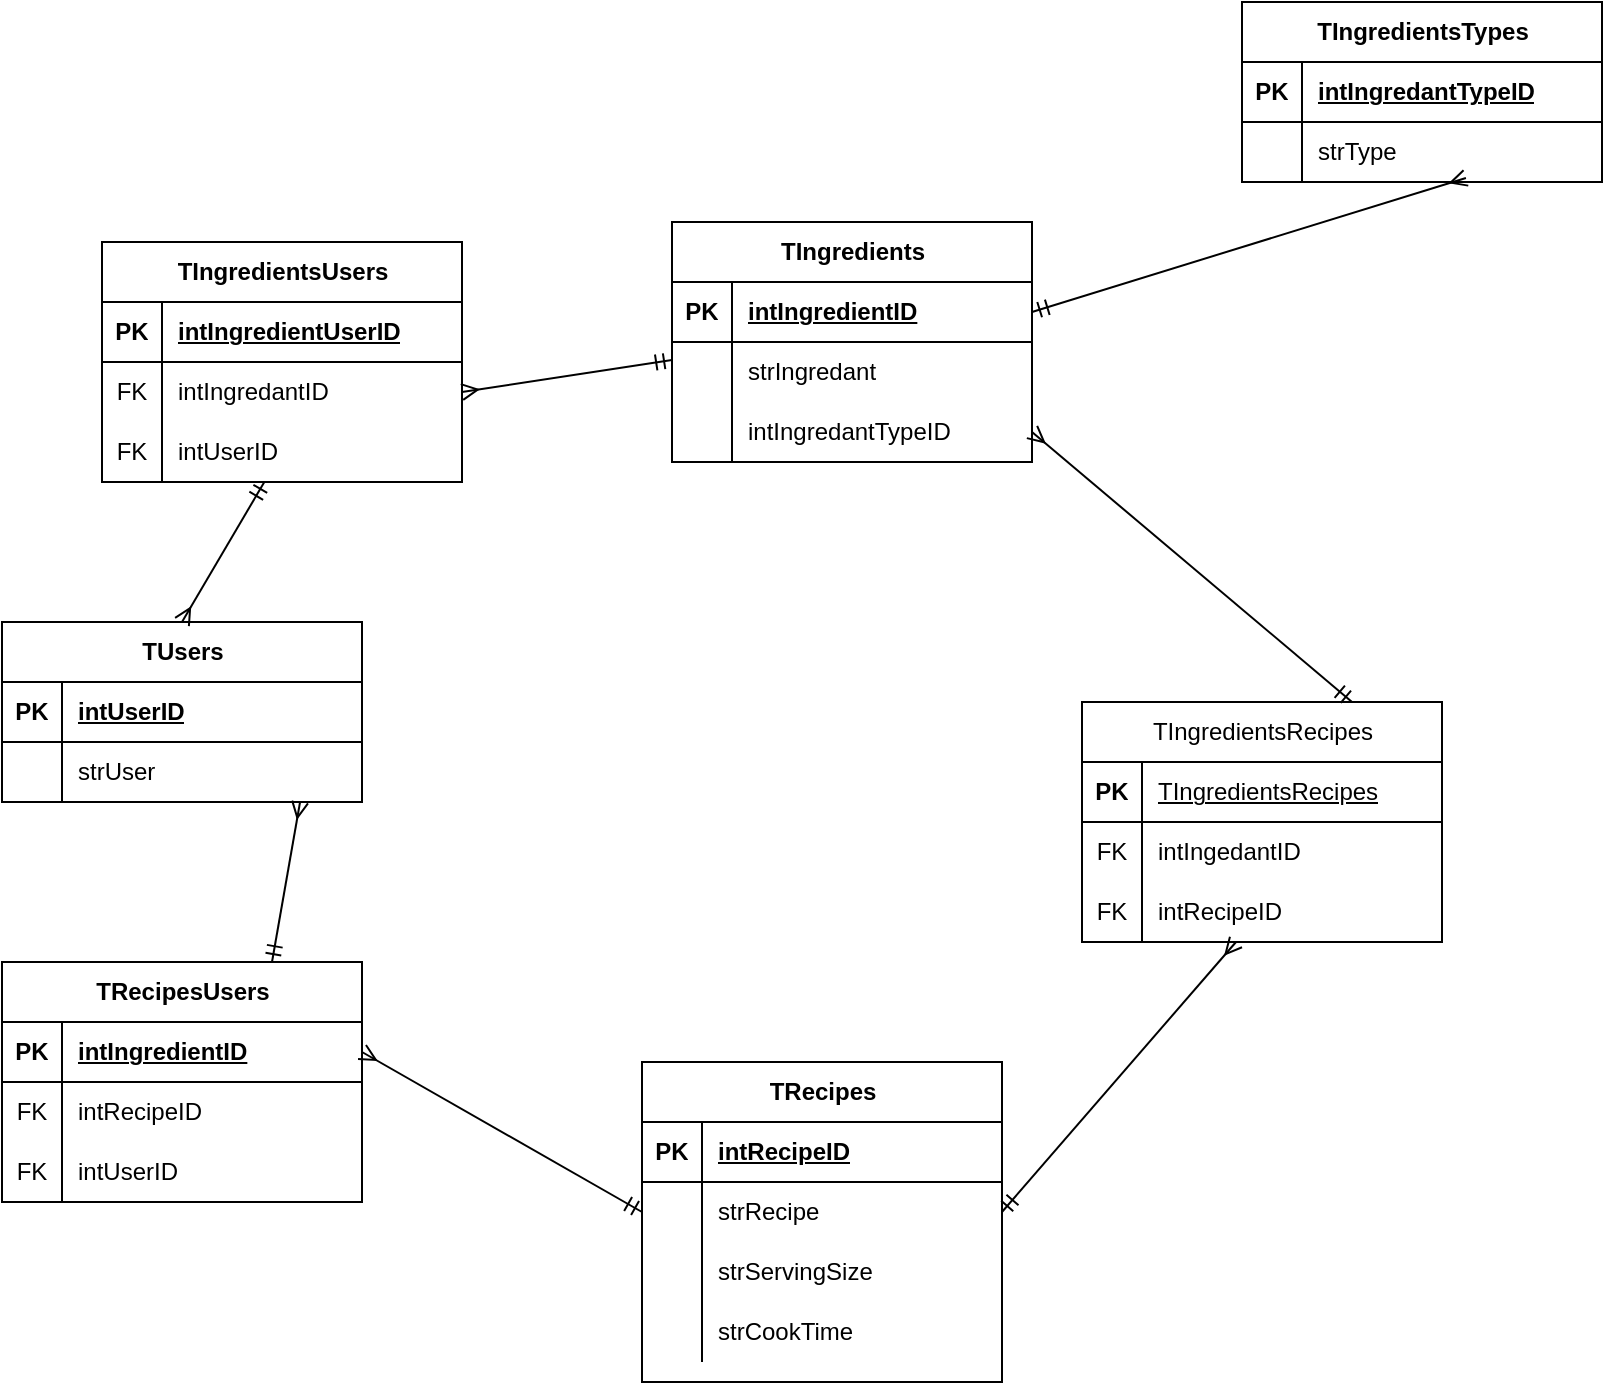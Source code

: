 <mxfile version="24.2.5" type="device">
  <diagram id="R2lEEEUBdFMjLlhIrx00" name="Page-1">
    <mxGraphModel dx="2284" dy="836" grid="1" gridSize="10" guides="1" tooltips="1" connect="1" arrows="1" fold="1" page="1" pageScale="1" pageWidth="850" pageHeight="1100" math="0" shadow="0" extFonts="Permanent Marker^https://fonts.googleapis.com/css?family=Permanent+Marker">
      <root>
        <mxCell id="0" />
        <mxCell id="1" parent="0" />
        <mxCell id="2i8hQBWjTJsPUh_s7TAM-33" value="TIngredients" style="shape=table;startSize=30;container=1;collapsible=1;childLayout=tableLayout;fixedRows=1;rowLines=0;fontStyle=1;align=center;resizeLast=1;html=1;" vertex="1" parent="1">
          <mxGeometry x="245" y="160" width="180" height="120" as="geometry" />
        </mxCell>
        <mxCell id="2i8hQBWjTJsPUh_s7TAM-34" value="" style="shape=tableRow;horizontal=0;startSize=0;swimlaneHead=0;swimlaneBody=0;fillColor=none;collapsible=0;dropTarget=0;points=[[0,0.5],[1,0.5]];portConstraint=eastwest;top=0;left=0;right=0;bottom=1;" vertex="1" parent="2i8hQBWjTJsPUh_s7TAM-33">
          <mxGeometry y="30" width="180" height="30" as="geometry" />
        </mxCell>
        <mxCell id="2i8hQBWjTJsPUh_s7TAM-35" value="PK" style="shape=partialRectangle;connectable=0;fillColor=none;top=0;left=0;bottom=0;right=0;fontStyle=1;overflow=hidden;whiteSpace=wrap;html=1;" vertex="1" parent="2i8hQBWjTJsPUh_s7TAM-34">
          <mxGeometry width="30" height="30" as="geometry">
            <mxRectangle width="30" height="30" as="alternateBounds" />
          </mxGeometry>
        </mxCell>
        <mxCell id="2i8hQBWjTJsPUh_s7TAM-36" value="intIngredientID" style="shape=partialRectangle;connectable=0;fillColor=none;top=0;left=0;bottom=0;right=0;align=left;spacingLeft=6;fontStyle=5;overflow=hidden;whiteSpace=wrap;html=1;" vertex="1" parent="2i8hQBWjTJsPUh_s7TAM-34">
          <mxGeometry x="30" width="150" height="30" as="geometry">
            <mxRectangle width="150" height="30" as="alternateBounds" />
          </mxGeometry>
        </mxCell>
        <mxCell id="2i8hQBWjTJsPUh_s7TAM-37" value="" style="shape=tableRow;horizontal=0;startSize=0;swimlaneHead=0;swimlaneBody=0;fillColor=none;collapsible=0;dropTarget=0;points=[[0,0.5],[1,0.5]];portConstraint=eastwest;top=0;left=0;right=0;bottom=0;" vertex="1" parent="2i8hQBWjTJsPUh_s7TAM-33">
          <mxGeometry y="60" width="180" height="30" as="geometry" />
        </mxCell>
        <mxCell id="2i8hQBWjTJsPUh_s7TAM-38" value="" style="shape=partialRectangle;connectable=0;fillColor=none;top=0;left=0;bottom=0;right=0;editable=1;overflow=hidden;whiteSpace=wrap;html=1;" vertex="1" parent="2i8hQBWjTJsPUh_s7TAM-37">
          <mxGeometry width="30" height="30" as="geometry">
            <mxRectangle width="30" height="30" as="alternateBounds" />
          </mxGeometry>
        </mxCell>
        <mxCell id="2i8hQBWjTJsPUh_s7TAM-39" value="strIngredant" style="shape=partialRectangle;connectable=0;fillColor=none;top=0;left=0;bottom=0;right=0;align=left;spacingLeft=6;overflow=hidden;whiteSpace=wrap;html=1;" vertex="1" parent="2i8hQBWjTJsPUh_s7TAM-37">
          <mxGeometry x="30" width="150" height="30" as="geometry">
            <mxRectangle width="150" height="30" as="alternateBounds" />
          </mxGeometry>
        </mxCell>
        <mxCell id="2i8hQBWjTJsPUh_s7TAM-40" value="" style="shape=tableRow;horizontal=0;startSize=0;swimlaneHead=0;swimlaneBody=0;fillColor=none;collapsible=0;dropTarget=0;points=[[0,0.5],[1,0.5]];portConstraint=eastwest;top=0;left=0;right=0;bottom=0;" vertex="1" parent="2i8hQBWjTJsPUh_s7TAM-33">
          <mxGeometry y="90" width="180" height="30" as="geometry" />
        </mxCell>
        <mxCell id="2i8hQBWjTJsPUh_s7TAM-41" value="" style="shape=partialRectangle;connectable=0;fillColor=none;top=0;left=0;bottom=0;right=0;editable=1;overflow=hidden;whiteSpace=wrap;html=1;" vertex="1" parent="2i8hQBWjTJsPUh_s7TAM-40">
          <mxGeometry width="30" height="30" as="geometry">
            <mxRectangle width="30" height="30" as="alternateBounds" />
          </mxGeometry>
        </mxCell>
        <mxCell id="2i8hQBWjTJsPUh_s7TAM-42" value="intIngredantTypeID" style="shape=partialRectangle;connectable=0;fillColor=none;top=0;left=0;bottom=0;right=0;align=left;spacingLeft=6;overflow=hidden;whiteSpace=wrap;html=1;" vertex="1" parent="2i8hQBWjTJsPUh_s7TAM-40">
          <mxGeometry x="30" width="150" height="30" as="geometry">
            <mxRectangle width="150" height="30" as="alternateBounds" />
          </mxGeometry>
        </mxCell>
        <mxCell id="2i8hQBWjTJsPUh_s7TAM-46" value="TIngredientsTypes" style="shape=table;startSize=30;container=1;collapsible=1;childLayout=tableLayout;fixedRows=1;rowLines=0;fontStyle=1;align=center;resizeLast=1;html=1;" vertex="1" parent="1">
          <mxGeometry x="530" y="50" width="180" height="90" as="geometry" />
        </mxCell>
        <mxCell id="2i8hQBWjTJsPUh_s7TAM-47" value="" style="shape=tableRow;horizontal=0;startSize=0;swimlaneHead=0;swimlaneBody=0;fillColor=none;collapsible=0;dropTarget=0;points=[[0,0.5],[1,0.5]];portConstraint=eastwest;top=0;left=0;right=0;bottom=1;" vertex="1" parent="2i8hQBWjTJsPUh_s7TAM-46">
          <mxGeometry y="30" width="180" height="30" as="geometry" />
        </mxCell>
        <mxCell id="2i8hQBWjTJsPUh_s7TAM-48" value="PK" style="shape=partialRectangle;connectable=0;fillColor=none;top=0;left=0;bottom=0;right=0;fontStyle=1;overflow=hidden;whiteSpace=wrap;html=1;" vertex="1" parent="2i8hQBWjTJsPUh_s7TAM-47">
          <mxGeometry width="30" height="30" as="geometry">
            <mxRectangle width="30" height="30" as="alternateBounds" />
          </mxGeometry>
        </mxCell>
        <mxCell id="2i8hQBWjTJsPUh_s7TAM-49" value="intIngredantTypeID" style="shape=partialRectangle;connectable=0;fillColor=none;top=0;left=0;bottom=0;right=0;align=left;spacingLeft=6;fontStyle=5;overflow=hidden;whiteSpace=wrap;html=1;" vertex="1" parent="2i8hQBWjTJsPUh_s7TAM-47">
          <mxGeometry x="30" width="150" height="30" as="geometry">
            <mxRectangle width="150" height="30" as="alternateBounds" />
          </mxGeometry>
        </mxCell>
        <mxCell id="2i8hQBWjTJsPUh_s7TAM-50" value="" style="shape=tableRow;horizontal=0;startSize=0;swimlaneHead=0;swimlaneBody=0;fillColor=none;collapsible=0;dropTarget=0;points=[[0,0.5],[1,0.5]];portConstraint=eastwest;top=0;left=0;right=0;bottom=0;" vertex="1" parent="2i8hQBWjTJsPUh_s7TAM-46">
          <mxGeometry y="60" width="180" height="30" as="geometry" />
        </mxCell>
        <mxCell id="2i8hQBWjTJsPUh_s7TAM-51" value="" style="shape=partialRectangle;connectable=0;fillColor=none;top=0;left=0;bottom=0;right=0;editable=1;overflow=hidden;whiteSpace=wrap;html=1;" vertex="1" parent="2i8hQBWjTJsPUh_s7TAM-50">
          <mxGeometry width="30" height="30" as="geometry">
            <mxRectangle width="30" height="30" as="alternateBounds" />
          </mxGeometry>
        </mxCell>
        <mxCell id="2i8hQBWjTJsPUh_s7TAM-52" value="strType" style="shape=partialRectangle;connectable=0;fillColor=none;top=0;left=0;bottom=0;right=0;align=left;spacingLeft=6;overflow=hidden;whiteSpace=wrap;html=1;" vertex="1" parent="2i8hQBWjTJsPUh_s7TAM-50">
          <mxGeometry x="30" width="150" height="30" as="geometry">
            <mxRectangle width="150" height="30" as="alternateBounds" />
          </mxGeometry>
        </mxCell>
        <mxCell id="2i8hQBWjTJsPUh_s7TAM-59" value="TIngredientsRecipes" style="shape=table;startSize=30;container=1;collapsible=1;childLayout=tableLayout;fixedRows=1;rowLines=0;fontStyle=0;align=center;resizeLast=1;html=1;" vertex="1" parent="1">
          <mxGeometry x="450" y="400" width="180" height="120" as="geometry" />
        </mxCell>
        <mxCell id="2i8hQBWjTJsPUh_s7TAM-60" value="" style="shape=tableRow;horizontal=0;startSize=0;swimlaneHead=0;swimlaneBody=0;fillColor=none;collapsible=0;dropTarget=0;points=[[0,0.5],[1,0.5]];portConstraint=eastwest;top=0;left=0;right=0;bottom=1;" vertex="1" parent="2i8hQBWjTJsPUh_s7TAM-59">
          <mxGeometry y="30" width="180" height="30" as="geometry" />
        </mxCell>
        <mxCell id="2i8hQBWjTJsPUh_s7TAM-61" value="PK" style="shape=partialRectangle;connectable=0;fillColor=none;top=0;left=0;bottom=0;right=0;fontStyle=1;overflow=hidden;whiteSpace=wrap;html=1;" vertex="1" parent="2i8hQBWjTJsPUh_s7TAM-60">
          <mxGeometry width="30" height="30" as="geometry">
            <mxRectangle width="30" height="30" as="alternateBounds" />
          </mxGeometry>
        </mxCell>
        <mxCell id="2i8hQBWjTJsPUh_s7TAM-62" value="&lt;span style=&quot;text-align: center;&quot;&gt;&lt;span style=&quot;font-weight: 400; text-wrap: nowrap;&quot;&gt;TIngredientsRecipes&lt;/span&gt;&lt;/span&gt;" style="shape=partialRectangle;connectable=0;fillColor=none;top=0;left=0;bottom=0;right=0;align=left;spacingLeft=6;fontStyle=5;overflow=hidden;whiteSpace=wrap;html=1;" vertex="1" parent="2i8hQBWjTJsPUh_s7TAM-60">
          <mxGeometry x="30" width="150" height="30" as="geometry">
            <mxRectangle width="150" height="30" as="alternateBounds" />
          </mxGeometry>
        </mxCell>
        <mxCell id="2i8hQBWjTJsPUh_s7TAM-63" value="" style="shape=tableRow;horizontal=0;startSize=0;swimlaneHead=0;swimlaneBody=0;fillColor=none;collapsible=0;dropTarget=0;points=[[0,0.5],[1,0.5]];portConstraint=eastwest;top=0;left=0;right=0;bottom=0;" vertex="1" parent="2i8hQBWjTJsPUh_s7TAM-59">
          <mxGeometry y="60" width="180" height="30" as="geometry" />
        </mxCell>
        <mxCell id="2i8hQBWjTJsPUh_s7TAM-64" value="FK" style="shape=partialRectangle;connectable=0;fillColor=none;top=0;left=0;bottom=0;right=0;editable=1;overflow=hidden;whiteSpace=wrap;html=1;" vertex="1" parent="2i8hQBWjTJsPUh_s7TAM-63">
          <mxGeometry width="30" height="30" as="geometry">
            <mxRectangle width="30" height="30" as="alternateBounds" />
          </mxGeometry>
        </mxCell>
        <mxCell id="2i8hQBWjTJsPUh_s7TAM-65" value="intIngedantID" style="shape=partialRectangle;connectable=0;fillColor=none;top=0;left=0;bottom=0;right=0;align=left;spacingLeft=6;overflow=hidden;whiteSpace=wrap;html=1;" vertex="1" parent="2i8hQBWjTJsPUh_s7TAM-63">
          <mxGeometry x="30" width="150" height="30" as="geometry">
            <mxRectangle width="150" height="30" as="alternateBounds" />
          </mxGeometry>
        </mxCell>
        <mxCell id="2i8hQBWjTJsPUh_s7TAM-66" value="" style="shape=tableRow;horizontal=0;startSize=0;swimlaneHead=0;swimlaneBody=0;fillColor=none;collapsible=0;dropTarget=0;points=[[0,0.5],[1,0.5]];portConstraint=eastwest;top=0;left=0;right=0;bottom=0;" vertex="1" parent="2i8hQBWjTJsPUh_s7TAM-59">
          <mxGeometry y="90" width="180" height="30" as="geometry" />
        </mxCell>
        <mxCell id="2i8hQBWjTJsPUh_s7TAM-67" value="FK" style="shape=partialRectangle;connectable=0;fillColor=none;top=0;left=0;bottom=0;right=0;editable=1;overflow=hidden;whiteSpace=wrap;html=1;" vertex="1" parent="2i8hQBWjTJsPUh_s7TAM-66">
          <mxGeometry width="30" height="30" as="geometry">
            <mxRectangle width="30" height="30" as="alternateBounds" />
          </mxGeometry>
        </mxCell>
        <mxCell id="2i8hQBWjTJsPUh_s7TAM-68" value="intRecipeID" style="shape=partialRectangle;connectable=0;fillColor=none;top=0;left=0;bottom=0;right=0;align=left;spacingLeft=6;overflow=hidden;whiteSpace=wrap;html=1;" vertex="1" parent="2i8hQBWjTJsPUh_s7TAM-66">
          <mxGeometry x="30" width="150" height="30" as="geometry">
            <mxRectangle width="150" height="30" as="alternateBounds" />
          </mxGeometry>
        </mxCell>
        <mxCell id="2i8hQBWjTJsPUh_s7TAM-72" value="TRecipes" style="shape=table;startSize=30;container=1;collapsible=1;childLayout=tableLayout;fixedRows=1;rowLines=0;fontStyle=1;align=center;resizeLast=1;html=1;" vertex="1" parent="1">
          <mxGeometry x="230" y="580" width="180" height="160" as="geometry" />
        </mxCell>
        <mxCell id="2i8hQBWjTJsPUh_s7TAM-73" value="" style="shape=tableRow;horizontal=0;startSize=0;swimlaneHead=0;swimlaneBody=0;fillColor=none;collapsible=0;dropTarget=0;points=[[0,0.5],[1,0.5]];portConstraint=eastwest;top=0;left=0;right=0;bottom=1;" vertex="1" parent="2i8hQBWjTJsPUh_s7TAM-72">
          <mxGeometry y="30" width="180" height="30" as="geometry" />
        </mxCell>
        <mxCell id="2i8hQBWjTJsPUh_s7TAM-74" value="PK" style="shape=partialRectangle;connectable=0;fillColor=none;top=0;left=0;bottom=0;right=0;fontStyle=1;overflow=hidden;whiteSpace=wrap;html=1;" vertex="1" parent="2i8hQBWjTJsPUh_s7TAM-73">
          <mxGeometry width="30" height="30" as="geometry">
            <mxRectangle width="30" height="30" as="alternateBounds" />
          </mxGeometry>
        </mxCell>
        <mxCell id="2i8hQBWjTJsPUh_s7TAM-75" value="intRecipeID" style="shape=partialRectangle;connectable=0;fillColor=none;top=0;left=0;bottom=0;right=0;align=left;spacingLeft=6;fontStyle=5;overflow=hidden;whiteSpace=wrap;html=1;" vertex="1" parent="2i8hQBWjTJsPUh_s7TAM-73">
          <mxGeometry x="30" width="150" height="30" as="geometry">
            <mxRectangle width="150" height="30" as="alternateBounds" />
          </mxGeometry>
        </mxCell>
        <mxCell id="2i8hQBWjTJsPUh_s7TAM-76" value="" style="shape=tableRow;horizontal=0;startSize=0;swimlaneHead=0;swimlaneBody=0;fillColor=none;collapsible=0;dropTarget=0;points=[[0,0.5],[1,0.5]];portConstraint=eastwest;top=0;left=0;right=0;bottom=0;" vertex="1" parent="2i8hQBWjTJsPUh_s7TAM-72">
          <mxGeometry y="60" width="180" height="30" as="geometry" />
        </mxCell>
        <mxCell id="2i8hQBWjTJsPUh_s7TAM-77" value="" style="shape=partialRectangle;connectable=0;fillColor=none;top=0;left=0;bottom=0;right=0;editable=1;overflow=hidden;whiteSpace=wrap;html=1;" vertex="1" parent="2i8hQBWjTJsPUh_s7TAM-76">
          <mxGeometry width="30" height="30" as="geometry">
            <mxRectangle width="30" height="30" as="alternateBounds" />
          </mxGeometry>
        </mxCell>
        <mxCell id="2i8hQBWjTJsPUh_s7TAM-78" value="strRecipe" style="shape=partialRectangle;connectable=0;fillColor=none;top=0;left=0;bottom=0;right=0;align=left;spacingLeft=6;overflow=hidden;whiteSpace=wrap;html=1;" vertex="1" parent="2i8hQBWjTJsPUh_s7TAM-76">
          <mxGeometry x="30" width="150" height="30" as="geometry">
            <mxRectangle width="150" height="30" as="alternateBounds" />
          </mxGeometry>
        </mxCell>
        <mxCell id="2i8hQBWjTJsPUh_s7TAM-79" value="" style="shape=tableRow;horizontal=0;startSize=0;swimlaneHead=0;swimlaneBody=0;fillColor=none;collapsible=0;dropTarget=0;points=[[0,0.5],[1,0.5]];portConstraint=eastwest;top=0;left=0;right=0;bottom=0;" vertex="1" parent="2i8hQBWjTJsPUh_s7TAM-72">
          <mxGeometry y="90" width="180" height="30" as="geometry" />
        </mxCell>
        <mxCell id="2i8hQBWjTJsPUh_s7TAM-80" value="" style="shape=partialRectangle;connectable=0;fillColor=none;top=0;left=0;bottom=0;right=0;editable=1;overflow=hidden;whiteSpace=wrap;html=1;" vertex="1" parent="2i8hQBWjTJsPUh_s7TAM-79">
          <mxGeometry width="30" height="30" as="geometry">
            <mxRectangle width="30" height="30" as="alternateBounds" />
          </mxGeometry>
        </mxCell>
        <mxCell id="2i8hQBWjTJsPUh_s7TAM-81" value="strServingSize" style="shape=partialRectangle;connectable=0;fillColor=none;top=0;left=0;bottom=0;right=0;align=left;spacingLeft=6;overflow=hidden;whiteSpace=wrap;html=1;" vertex="1" parent="2i8hQBWjTJsPUh_s7TAM-79">
          <mxGeometry x="30" width="150" height="30" as="geometry">
            <mxRectangle width="150" height="30" as="alternateBounds" />
          </mxGeometry>
        </mxCell>
        <mxCell id="2i8hQBWjTJsPUh_s7TAM-82" value="" style="shape=tableRow;horizontal=0;startSize=0;swimlaneHead=0;swimlaneBody=0;fillColor=none;collapsible=0;dropTarget=0;points=[[0,0.5],[1,0.5]];portConstraint=eastwest;top=0;left=0;right=0;bottom=0;" vertex="1" parent="2i8hQBWjTJsPUh_s7TAM-72">
          <mxGeometry y="120" width="180" height="30" as="geometry" />
        </mxCell>
        <mxCell id="2i8hQBWjTJsPUh_s7TAM-83" value="" style="shape=partialRectangle;connectable=0;fillColor=none;top=0;left=0;bottom=0;right=0;editable=1;overflow=hidden;whiteSpace=wrap;html=1;" vertex="1" parent="2i8hQBWjTJsPUh_s7TAM-82">
          <mxGeometry width="30" height="30" as="geometry">
            <mxRectangle width="30" height="30" as="alternateBounds" />
          </mxGeometry>
        </mxCell>
        <mxCell id="2i8hQBWjTJsPUh_s7TAM-84" value="strCookTime" style="shape=partialRectangle;connectable=0;fillColor=none;top=0;left=0;bottom=0;right=0;align=left;spacingLeft=6;overflow=hidden;whiteSpace=wrap;html=1;" vertex="1" parent="2i8hQBWjTJsPUh_s7TAM-82">
          <mxGeometry x="30" width="150" height="30" as="geometry">
            <mxRectangle width="150" height="30" as="alternateBounds" />
          </mxGeometry>
        </mxCell>
        <mxCell id="2i8hQBWjTJsPUh_s7TAM-85" value="TUsers" style="shape=table;startSize=30;container=1;collapsible=1;childLayout=tableLayout;fixedRows=1;rowLines=0;fontStyle=1;align=center;resizeLast=1;html=1;" vertex="1" parent="1">
          <mxGeometry x="-90" y="360" width="180" height="90" as="geometry" />
        </mxCell>
        <mxCell id="2i8hQBWjTJsPUh_s7TAM-86" value="" style="shape=tableRow;horizontal=0;startSize=0;swimlaneHead=0;swimlaneBody=0;fillColor=none;collapsible=0;dropTarget=0;points=[[0,0.5],[1,0.5]];portConstraint=eastwest;top=0;left=0;right=0;bottom=1;" vertex="1" parent="2i8hQBWjTJsPUh_s7TAM-85">
          <mxGeometry y="30" width="180" height="30" as="geometry" />
        </mxCell>
        <mxCell id="2i8hQBWjTJsPUh_s7TAM-87" value="PK" style="shape=partialRectangle;connectable=0;fillColor=none;top=0;left=0;bottom=0;right=0;fontStyle=1;overflow=hidden;whiteSpace=wrap;html=1;" vertex="1" parent="2i8hQBWjTJsPUh_s7TAM-86">
          <mxGeometry width="30" height="30" as="geometry">
            <mxRectangle width="30" height="30" as="alternateBounds" />
          </mxGeometry>
        </mxCell>
        <mxCell id="2i8hQBWjTJsPUh_s7TAM-88" value="intUserID" style="shape=partialRectangle;connectable=0;fillColor=none;top=0;left=0;bottom=0;right=0;align=left;spacingLeft=6;fontStyle=5;overflow=hidden;whiteSpace=wrap;html=1;" vertex="1" parent="2i8hQBWjTJsPUh_s7TAM-86">
          <mxGeometry x="30" width="150" height="30" as="geometry">
            <mxRectangle width="150" height="30" as="alternateBounds" />
          </mxGeometry>
        </mxCell>
        <mxCell id="2i8hQBWjTJsPUh_s7TAM-89" value="" style="shape=tableRow;horizontal=0;startSize=0;swimlaneHead=0;swimlaneBody=0;fillColor=none;collapsible=0;dropTarget=0;points=[[0,0.5],[1,0.5]];portConstraint=eastwest;top=0;left=0;right=0;bottom=0;" vertex="1" parent="2i8hQBWjTJsPUh_s7TAM-85">
          <mxGeometry y="60" width="180" height="30" as="geometry" />
        </mxCell>
        <mxCell id="2i8hQBWjTJsPUh_s7TAM-90" value="" style="shape=partialRectangle;connectable=0;fillColor=none;top=0;left=0;bottom=0;right=0;editable=1;overflow=hidden;whiteSpace=wrap;html=1;" vertex="1" parent="2i8hQBWjTJsPUh_s7TAM-89">
          <mxGeometry width="30" height="30" as="geometry">
            <mxRectangle width="30" height="30" as="alternateBounds" />
          </mxGeometry>
        </mxCell>
        <mxCell id="2i8hQBWjTJsPUh_s7TAM-91" value="strUser" style="shape=partialRectangle;connectable=0;fillColor=none;top=0;left=0;bottom=0;right=0;align=left;spacingLeft=6;overflow=hidden;whiteSpace=wrap;html=1;" vertex="1" parent="2i8hQBWjTJsPUh_s7TAM-89">
          <mxGeometry x="30" width="150" height="30" as="geometry">
            <mxRectangle width="150" height="30" as="alternateBounds" />
          </mxGeometry>
        </mxCell>
        <mxCell id="2i8hQBWjTJsPUh_s7TAM-98" value="TIngredientsUsers" style="shape=table;startSize=30;container=1;collapsible=1;childLayout=tableLayout;fixedRows=1;rowLines=0;fontStyle=1;align=center;resizeLast=1;html=1;" vertex="1" parent="1">
          <mxGeometry x="-40" y="170" width="180" height="120" as="geometry" />
        </mxCell>
        <mxCell id="2i8hQBWjTJsPUh_s7TAM-99" value="" style="shape=tableRow;horizontal=0;startSize=0;swimlaneHead=0;swimlaneBody=0;fillColor=none;collapsible=0;dropTarget=0;points=[[0,0.5],[1,0.5]];portConstraint=eastwest;top=0;left=0;right=0;bottom=1;" vertex="1" parent="2i8hQBWjTJsPUh_s7TAM-98">
          <mxGeometry y="30" width="180" height="30" as="geometry" />
        </mxCell>
        <mxCell id="2i8hQBWjTJsPUh_s7TAM-100" value="PK" style="shape=partialRectangle;connectable=0;fillColor=none;top=0;left=0;bottom=0;right=0;fontStyle=1;overflow=hidden;whiteSpace=wrap;html=1;" vertex="1" parent="2i8hQBWjTJsPUh_s7TAM-99">
          <mxGeometry width="30" height="30" as="geometry">
            <mxRectangle width="30" height="30" as="alternateBounds" />
          </mxGeometry>
        </mxCell>
        <mxCell id="2i8hQBWjTJsPUh_s7TAM-101" value="intIngredientUserID" style="shape=partialRectangle;connectable=0;fillColor=none;top=0;left=0;bottom=0;right=0;align=left;spacingLeft=6;fontStyle=5;overflow=hidden;whiteSpace=wrap;html=1;" vertex="1" parent="2i8hQBWjTJsPUh_s7TAM-99">
          <mxGeometry x="30" width="150" height="30" as="geometry">
            <mxRectangle width="150" height="30" as="alternateBounds" />
          </mxGeometry>
        </mxCell>
        <mxCell id="2i8hQBWjTJsPUh_s7TAM-102" value="" style="shape=tableRow;horizontal=0;startSize=0;swimlaneHead=0;swimlaneBody=0;fillColor=none;collapsible=0;dropTarget=0;points=[[0,0.5],[1,0.5]];portConstraint=eastwest;top=0;left=0;right=0;bottom=0;" vertex="1" parent="2i8hQBWjTJsPUh_s7TAM-98">
          <mxGeometry y="60" width="180" height="30" as="geometry" />
        </mxCell>
        <mxCell id="2i8hQBWjTJsPUh_s7TAM-103" value="FK" style="shape=partialRectangle;connectable=0;fillColor=none;top=0;left=0;bottom=0;right=0;editable=1;overflow=hidden;whiteSpace=wrap;html=1;" vertex="1" parent="2i8hQBWjTJsPUh_s7TAM-102">
          <mxGeometry width="30" height="30" as="geometry">
            <mxRectangle width="30" height="30" as="alternateBounds" />
          </mxGeometry>
        </mxCell>
        <mxCell id="2i8hQBWjTJsPUh_s7TAM-104" value="intIngredantID" style="shape=partialRectangle;connectable=0;fillColor=none;top=0;left=0;bottom=0;right=0;align=left;spacingLeft=6;overflow=hidden;whiteSpace=wrap;html=1;" vertex="1" parent="2i8hQBWjTJsPUh_s7TAM-102">
          <mxGeometry x="30" width="150" height="30" as="geometry">
            <mxRectangle width="150" height="30" as="alternateBounds" />
          </mxGeometry>
        </mxCell>
        <mxCell id="2i8hQBWjTJsPUh_s7TAM-105" value="" style="shape=tableRow;horizontal=0;startSize=0;swimlaneHead=0;swimlaneBody=0;fillColor=none;collapsible=0;dropTarget=0;points=[[0,0.5],[1,0.5]];portConstraint=eastwest;top=0;left=0;right=0;bottom=0;" vertex="1" parent="2i8hQBWjTJsPUh_s7TAM-98">
          <mxGeometry y="90" width="180" height="30" as="geometry" />
        </mxCell>
        <mxCell id="2i8hQBWjTJsPUh_s7TAM-106" value="FK" style="shape=partialRectangle;connectable=0;fillColor=none;top=0;left=0;bottom=0;right=0;editable=1;overflow=hidden;whiteSpace=wrap;html=1;" vertex="1" parent="2i8hQBWjTJsPUh_s7TAM-105">
          <mxGeometry width="30" height="30" as="geometry">
            <mxRectangle width="30" height="30" as="alternateBounds" />
          </mxGeometry>
        </mxCell>
        <mxCell id="2i8hQBWjTJsPUh_s7TAM-107" value="intUserID" style="shape=partialRectangle;connectable=0;fillColor=none;top=0;left=0;bottom=0;right=0;align=left;spacingLeft=6;overflow=hidden;whiteSpace=wrap;html=1;" vertex="1" parent="2i8hQBWjTJsPUh_s7TAM-105">
          <mxGeometry x="30" width="150" height="30" as="geometry">
            <mxRectangle width="150" height="30" as="alternateBounds" />
          </mxGeometry>
        </mxCell>
        <mxCell id="2i8hQBWjTJsPUh_s7TAM-108" value="TRecipesUsers" style="shape=table;startSize=30;container=1;collapsible=1;childLayout=tableLayout;fixedRows=1;rowLines=0;fontStyle=1;align=center;resizeLast=1;html=1;" vertex="1" parent="1">
          <mxGeometry x="-90" y="530" width="180" height="120" as="geometry" />
        </mxCell>
        <mxCell id="2i8hQBWjTJsPUh_s7TAM-109" value="" style="shape=tableRow;horizontal=0;startSize=0;swimlaneHead=0;swimlaneBody=0;fillColor=none;collapsible=0;dropTarget=0;points=[[0,0.5],[1,0.5]];portConstraint=eastwest;top=0;left=0;right=0;bottom=1;" vertex="1" parent="2i8hQBWjTJsPUh_s7TAM-108">
          <mxGeometry y="30" width="180" height="30" as="geometry" />
        </mxCell>
        <mxCell id="2i8hQBWjTJsPUh_s7TAM-110" value="PK" style="shape=partialRectangle;connectable=0;fillColor=none;top=0;left=0;bottom=0;right=0;fontStyle=1;overflow=hidden;whiteSpace=wrap;html=1;" vertex="1" parent="2i8hQBWjTJsPUh_s7TAM-109">
          <mxGeometry width="30" height="30" as="geometry">
            <mxRectangle width="30" height="30" as="alternateBounds" />
          </mxGeometry>
        </mxCell>
        <mxCell id="2i8hQBWjTJsPUh_s7TAM-111" value="intIngredientID" style="shape=partialRectangle;connectable=0;fillColor=none;top=0;left=0;bottom=0;right=0;align=left;spacingLeft=6;fontStyle=5;overflow=hidden;whiteSpace=wrap;html=1;" vertex="1" parent="2i8hQBWjTJsPUh_s7TAM-109">
          <mxGeometry x="30" width="150" height="30" as="geometry">
            <mxRectangle width="150" height="30" as="alternateBounds" />
          </mxGeometry>
        </mxCell>
        <mxCell id="2i8hQBWjTJsPUh_s7TAM-112" value="" style="shape=tableRow;horizontal=0;startSize=0;swimlaneHead=0;swimlaneBody=0;fillColor=none;collapsible=0;dropTarget=0;points=[[0,0.5],[1,0.5]];portConstraint=eastwest;top=0;left=0;right=0;bottom=0;" vertex="1" parent="2i8hQBWjTJsPUh_s7TAM-108">
          <mxGeometry y="60" width="180" height="30" as="geometry" />
        </mxCell>
        <mxCell id="2i8hQBWjTJsPUh_s7TAM-113" value="FK" style="shape=partialRectangle;connectable=0;fillColor=none;top=0;left=0;bottom=0;right=0;editable=1;overflow=hidden;whiteSpace=wrap;html=1;" vertex="1" parent="2i8hQBWjTJsPUh_s7TAM-112">
          <mxGeometry width="30" height="30" as="geometry">
            <mxRectangle width="30" height="30" as="alternateBounds" />
          </mxGeometry>
        </mxCell>
        <mxCell id="2i8hQBWjTJsPUh_s7TAM-114" value="intRecipeID" style="shape=partialRectangle;connectable=0;fillColor=none;top=0;left=0;bottom=0;right=0;align=left;spacingLeft=6;overflow=hidden;whiteSpace=wrap;html=1;" vertex="1" parent="2i8hQBWjTJsPUh_s7TAM-112">
          <mxGeometry x="30" width="150" height="30" as="geometry">
            <mxRectangle width="150" height="30" as="alternateBounds" />
          </mxGeometry>
        </mxCell>
        <mxCell id="2i8hQBWjTJsPUh_s7TAM-115" value="" style="shape=tableRow;horizontal=0;startSize=0;swimlaneHead=0;swimlaneBody=0;fillColor=none;collapsible=0;dropTarget=0;points=[[0,0.5],[1,0.5]];portConstraint=eastwest;top=0;left=0;right=0;bottom=0;" vertex="1" parent="2i8hQBWjTJsPUh_s7TAM-108">
          <mxGeometry y="90" width="180" height="30" as="geometry" />
        </mxCell>
        <mxCell id="2i8hQBWjTJsPUh_s7TAM-116" value="FK" style="shape=partialRectangle;connectable=0;fillColor=none;top=0;left=0;bottom=0;right=0;editable=1;overflow=hidden;whiteSpace=wrap;html=1;" vertex="1" parent="2i8hQBWjTJsPUh_s7TAM-115">
          <mxGeometry width="30" height="30" as="geometry">
            <mxRectangle width="30" height="30" as="alternateBounds" />
          </mxGeometry>
        </mxCell>
        <mxCell id="2i8hQBWjTJsPUh_s7TAM-117" value="intUserID" style="shape=partialRectangle;connectable=0;fillColor=none;top=0;left=0;bottom=0;right=0;align=left;spacingLeft=6;overflow=hidden;whiteSpace=wrap;html=1;" vertex="1" parent="2i8hQBWjTJsPUh_s7TAM-115">
          <mxGeometry x="30" width="150" height="30" as="geometry">
            <mxRectangle width="150" height="30" as="alternateBounds" />
          </mxGeometry>
        </mxCell>
        <mxCell id="2i8hQBWjTJsPUh_s7TAM-122" style="rounded=0;orthogonalLoop=1;jettySize=auto;html=1;exitX=0.622;exitY=0.933;exitDx=0;exitDy=0;entryX=1;entryY=0.5;entryDx=0;entryDy=0;startArrow=ERmany;startFill=0;endArrow=ERmandOne;endFill=0;exitPerimeter=0;" edge="1" parent="1" source="2i8hQBWjTJsPUh_s7TAM-50" target="2i8hQBWjTJsPUh_s7TAM-34">
          <mxGeometry relative="1" as="geometry" />
        </mxCell>
        <mxCell id="2i8hQBWjTJsPUh_s7TAM-123" style="rounded=0;orthogonalLoop=1;jettySize=auto;html=1;exitX=1;exitY=0.5;exitDx=0;exitDy=0;startArrow=ERmany;startFill=0;endArrow=ERmandOne;endFill=0;entryX=0.75;entryY=0;entryDx=0;entryDy=0;" edge="1" parent="1" source="2i8hQBWjTJsPUh_s7TAM-40" target="2i8hQBWjTJsPUh_s7TAM-59">
          <mxGeometry relative="1" as="geometry">
            <mxPoint x="620" y="465" as="sourcePoint" />
            <mxPoint x="714.98" y="480" as="targetPoint" />
          </mxGeometry>
        </mxCell>
        <mxCell id="2i8hQBWjTJsPUh_s7TAM-124" style="rounded=0;orthogonalLoop=1;jettySize=auto;html=1;startArrow=ERmany;startFill=0;endArrow=ERmandOne;endFill=0;entryX=1;entryY=0.5;entryDx=0;entryDy=0;" edge="1" parent="1" source="2i8hQBWjTJsPUh_s7TAM-66" target="2i8hQBWjTJsPUh_s7TAM-76">
          <mxGeometry relative="1" as="geometry">
            <mxPoint x="550" y="550" as="sourcePoint" />
            <mxPoint x="655" y="630" as="targetPoint" />
          </mxGeometry>
        </mxCell>
        <mxCell id="2i8hQBWjTJsPUh_s7TAM-125" style="rounded=0;orthogonalLoop=1;jettySize=auto;html=1;startArrow=ERmany;startFill=0;endArrow=ERmandOne;endFill=0;exitX=0.828;exitY=1;exitDx=0;exitDy=0;exitPerimeter=0;entryX=0.75;entryY=0;entryDx=0;entryDy=0;" edge="1" parent="1" source="2i8hQBWjTJsPUh_s7TAM-89" target="2i8hQBWjTJsPUh_s7TAM-108">
          <mxGeometry relative="1" as="geometry">
            <mxPoint x="130" y="440" as="sourcePoint" />
            <mxPoint x="200" y="510" as="targetPoint" />
          </mxGeometry>
        </mxCell>
        <mxCell id="2i8hQBWjTJsPUh_s7TAM-126" style="rounded=0;orthogonalLoop=1;jettySize=auto;html=1;startArrow=ERmany;startFill=0;endArrow=ERmandOne;endFill=0;exitX=1;exitY=0.5;exitDx=0;exitDy=0;entryX=0;entryY=0.5;entryDx=0;entryDy=0;" edge="1" parent="1" source="2i8hQBWjTJsPUh_s7TAM-109" target="2i8hQBWjTJsPUh_s7TAM-76">
          <mxGeometry relative="1" as="geometry">
            <mxPoint x="194" y="430" as="sourcePoint" />
            <mxPoint x="180" y="510" as="targetPoint" />
          </mxGeometry>
        </mxCell>
        <mxCell id="2i8hQBWjTJsPUh_s7TAM-127" style="rounded=0;orthogonalLoop=1;jettySize=auto;html=1;startArrow=ERmany;startFill=0;endArrow=ERmandOne;endFill=0;exitX=0.5;exitY=0;exitDx=0;exitDy=0;" edge="1" parent="1" source="2i8hQBWjTJsPUh_s7TAM-85" target="2i8hQBWjTJsPUh_s7TAM-105">
          <mxGeometry relative="1" as="geometry">
            <mxPoint x="140" y="400" as="sourcePoint" />
            <mxPoint x="170" y="340" as="targetPoint" />
          </mxGeometry>
        </mxCell>
        <mxCell id="2i8hQBWjTJsPUh_s7TAM-128" style="rounded=0;orthogonalLoop=1;jettySize=auto;html=1;startArrow=ERmany;startFill=0;endArrow=ERmandOne;endFill=0;exitX=1;exitY=0.5;exitDx=0;exitDy=0;entryX=0;entryY=0.3;entryDx=0;entryDy=0;entryPerimeter=0;" edge="1" parent="1" source="2i8hQBWjTJsPUh_s7TAM-102" target="2i8hQBWjTJsPUh_s7TAM-37">
          <mxGeometry relative="1" as="geometry">
            <mxPoint x="160" y="380" as="sourcePoint" />
            <mxPoint x="201" y="310" as="targetPoint" />
          </mxGeometry>
        </mxCell>
      </root>
    </mxGraphModel>
  </diagram>
</mxfile>
